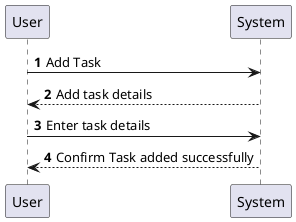 @startuml
'https://plantuml.com/sequence-diagram

autonumber

User -> System: Add Task
System --> User: Add task details
User -> System: Enter task details
System --> User: Confirm Task added successfully


@enduml